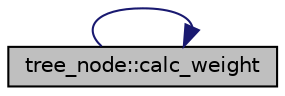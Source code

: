 digraph "tree_node::calc_weight"
{
  edge [fontname="Helvetica",fontsize="10",labelfontname="Helvetica",labelfontsize="10"];
  node [fontname="Helvetica",fontsize="10",shape=record];
  rankdir="LR";
  Node13 [label="tree_node::calc_weight",height=0.2,width=0.4,color="black", fillcolor="grey75", style="filled", fontcolor="black"];
  Node13 -> Node13 [color="midnightblue",fontsize="10",style="solid",fontname="Helvetica"];
}
